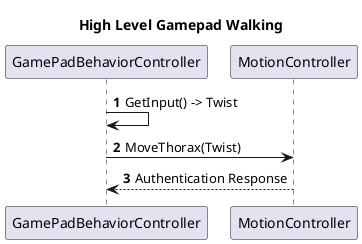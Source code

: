 ﻿@startuml
'https://plantuml.com/sequence-diagram

title High Level Gamepad Walking

autonumber

GamePadBehaviorController -> GamePadBehaviorController: GetInput() -> Twist
GamePadBehaviorController -> MotionController: MoveThorax(Twist)
MotionController --> GamePadBehaviorController: Authentication Response

@enduml
